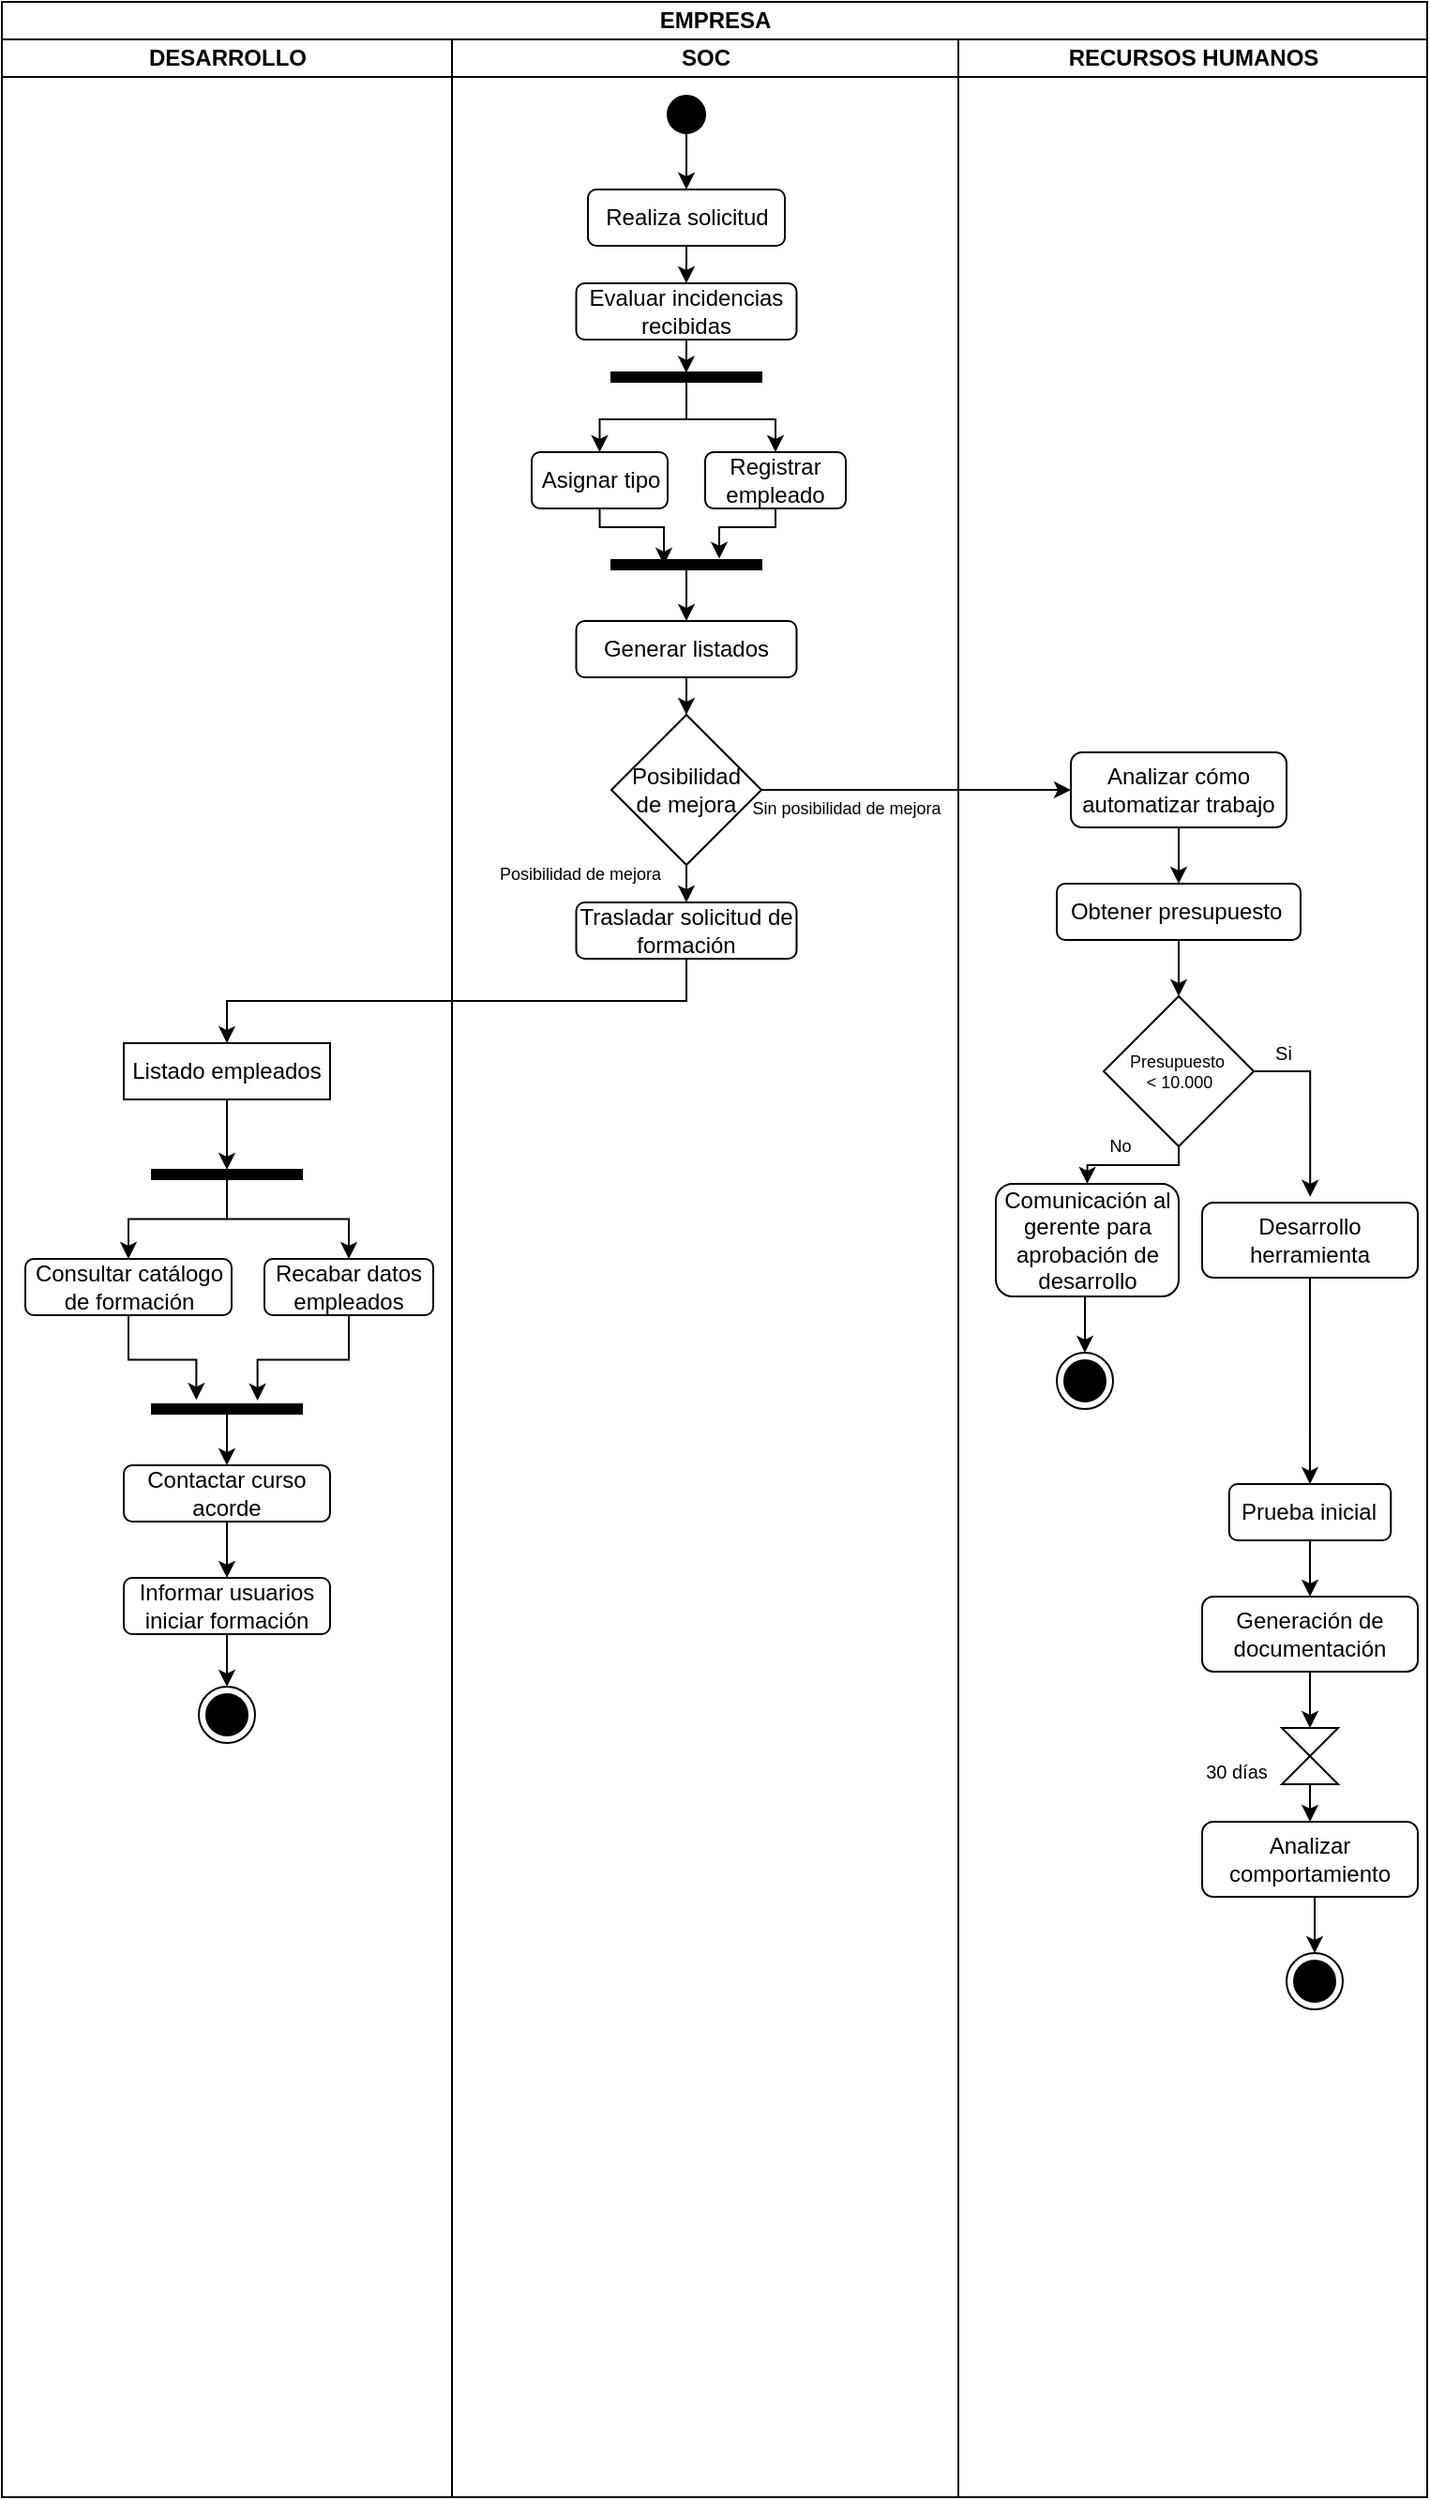 <mxfile version="26.0.13">
  <diagram name="Página-1" id="sdNi_nsgsEKor2iuiPly">
    <mxGraphModel dx="593" dy="394" grid="1" gridSize="10" guides="1" tooltips="1" connect="1" arrows="1" fold="1" page="1" pageScale="1" pageWidth="827" pageHeight="1169" math="0" shadow="0">
      <root>
        <mxCell id="0" />
        <mxCell id="1" parent="0" />
        <mxCell id="CA-idd_w_HMSI4FnSQef-1" value="EMPRESA" style="swimlane;childLayout=stackLayout;resizeParent=1;resizeParentMax=0;startSize=20;html=1;" vertex="1" parent="1">
          <mxGeometry x="30" y="10" width="760" height="1330" as="geometry" />
        </mxCell>
        <mxCell id="CA-idd_w_HMSI4FnSQef-3" value="DESARROLLO" style="swimlane;startSize=20;html=1;" vertex="1" parent="CA-idd_w_HMSI4FnSQef-1">
          <mxGeometry y="20" width="240" height="1310" as="geometry" />
        </mxCell>
        <mxCell id="CA-idd_w_HMSI4FnSQef-67" style="edgeStyle=orthogonalEdgeStyle;rounded=0;orthogonalLoop=1;jettySize=auto;html=1;exitX=0.5;exitY=1;exitDx=0;exitDy=0;" edge="1" parent="CA-idd_w_HMSI4FnSQef-3" source="CA-idd_w_HMSI4FnSQef-64" target="CA-idd_w_HMSI4FnSQef-66">
          <mxGeometry relative="1" as="geometry" />
        </mxCell>
        <mxCell id="CA-idd_w_HMSI4FnSQef-64" value="Listado empleados" style="rounded=0;whiteSpace=wrap;html=1;" vertex="1" parent="CA-idd_w_HMSI4FnSQef-3">
          <mxGeometry x="65" y="535" width="110" height="30" as="geometry" />
        </mxCell>
        <mxCell id="CA-idd_w_HMSI4FnSQef-70" style="edgeStyle=orthogonalEdgeStyle;rounded=0;orthogonalLoop=1;jettySize=auto;html=1;entryX=0.5;entryY=0;entryDx=0;entryDy=0;" edge="1" parent="CA-idd_w_HMSI4FnSQef-3" source="CA-idd_w_HMSI4FnSQef-66" target="CA-idd_w_HMSI4FnSQef-68">
          <mxGeometry relative="1" as="geometry" />
        </mxCell>
        <mxCell id="CA-idd_w_HMSI4FnSQef-71" style="edgeStyle=orthogonalEdgeStyle;rounded=0;orthogonalLoop=1;jettySize=auto;html=1;entryX=0.5;entryY=0;entryDx=0;entryDy=0;" edge="1" parent="CA-idd_w_HMSI4FnSQef-3" source="CA-idd_w_HMSI4FnSQef-66" target="CA-idd_w_HMSI4FnSQef-69">
          <mxGeometry relative="1" as="geometry" />
        </mxCell>
        <mxCell id="CA-idd_w_HMSI4FnSQef-66" value="" style="html=1;points=[];perimeter=orthogonalPerimeter;fillColor=strokeColor;rotation=90;" vertex="1" parent="CA-idd_w_HMSI4FnSQef-3">
          <mxGeometry x="117.5" y="565" width="5" height="80" as="geometry" />
        </mxCell>
        <mxCell id="CA-idd_w_HMSI4FnSQef-68" value="Consultar catálogo de formación" style="rounded=1;whiteSpace=wrap;html=1;" vertex="1" parent="CA-idd_w_HMSI4FnSQef-3">
          <mxGeometry x="12.5" y="650" width="110" height="30" as="geometry" />
        </mxCell>
        <mxCell id="CA-idd_w_HMSI4FnSQef-69" value="Recabar datos empleados" style="rounded=1;whiteSpace=wrap;html=1;" vertex="1" parent="CA-idd_w_HMSI4FnSQef-3">
          <mxGeometry x="140" y="650" width="90" height="30" as="geometry" />
        </mxCell>
        <mxCell id="CA-idd_w_HMSI4FnSQef-76" style="edgeStyle=orthogonalEdgeStyle;rounded=0;orthogonalLoop=1;jettySize=auto;html=1;entryX=0.5;entryY=0;entryDx=0;entryDy=0;" edge="1" parent="CA-idd_w_HMSI4FnSQef-3" source="CA-idd_w_HMSI4FnSQef-72" target="CA-idd_w_HMSI4FnSQef-75">
          <mxGeometry relative="1" as="geometry" />
        </mxCell>
        <mxCell id="CA-idd_w_HMSI4FnSQef-72" value="" style="html=1;points=[];perimeter=orthogonalPerimeter;fillColor=strokeColor;rotation=90;" vertex="1" parent="CA-idd_w_HMSI4FnSQef-3">
          <mxGeometry x="117.5" y="690" width="5" height="80" as="geometry" />
        </mxCell>
        <mxCell id="CA-idd_w_HMSI4FnSQef-73" style="edgeStyle=orthogonalEdgeStyle;rounded=0;orthogonalLoop=1;jettySize=auto;html=1;exitX=0.5;exitY=1;exitDx=0;exitDy=0;entryX=-0.467;entryY=0.704;entryDx=0;entryDy=0;entryPerimeter=0;" edge="1" parent="CA-idd_w_HMSI4FnSQef-3" source="CA-idd_w_HMSI4FnSQef-68" target="CA-idd_w_HMSI4FnSQef-72">
          <mxGeometry relative="1" as="geometry" />
        </mxCell>
        <mxCell id="CA-idd_w_HMSI4FnSQef-74" style="edgeStyle=orthogonalEdgeStyle;rounded=0;orthogonalLoop=1;jettySize=auto;html=1;exitX=0.5;exitY=1;exitDx=0;exitDy=0;entryX=-0.4;entryY=0.296;entryDx=0;entryDy=0;entryPerimeter=0;" edge="1" parent="CA-idd_w_HMSI4FnSQef-3" source="CA-idd_w_HMSI4FnSQef-69" target="CA-idd_w_HMSI4FnSQef-72">
          <mxGeometry relative="1" as="geometry" />
        </mxCell>
        <mxCell id="CA-idd_w_HMSI4FnSQef-78" style="edgeStyle=orthogonalEdgeStyle;rounded=0;orthogonalLoop=1;jettySize=auto;html=1;entryX=0.5;entryY=0;entryDx=0;entryDy=0;" edge="1" parent="CA-idd_w_HMSI4FnSQef-3" source="CA-idd_w_HMSI4FnSQef-75" target="CA-idd_w_HMSI4FnSQef-77">
          <mxGeometry relative="1" as="geometry" />
        </mxCell>
        <mxCell id="CA-idd_w_HMSI4FnSQef-75" value="Contactar curso acorde" style="rounded=1;whiteSpace=wrap;html=1;" vertex="1" parent="CA-idd_w_HMSI4FnSQef-3">
          <mxGeometry x="65" y="760" width="110" height="30" as="geometry" />
        </mxCell>
        <mxCell id="CA-idd_w_HMSI4FnSQef-80" style="edgeStyle=orthogonalEdgeStyle;rounded=0;orthogonalLoop=1;jettySize=auto;html=1;entryX=0.5;entryY=0;entryDx=0;entryDy=0;" edge="1" parent="CA-idd_w_HMSI4FnSQef-3" source="CA-idd_w_HMSI4FnSQef-77" target="CA-idd_w_HMSI4FnSQef-79">
          <mxGeometry relative="1" as="geometry" />
        </mxCell>
        <mxCell id="CA-idd_w_HMSI4FnSQef-77" value="Informar usuarios iniciar formación" style="rounded=1;whiteSpace=wrap;html=1;" vertex="1" parent="CA-idd_w_HMSI4FnSQef-3">
          <mxGeometry x="65" y="820" width="110" height="30" as="geometry" />
        </mxCell>
        <mxCell id="CA-idd_w_HMSI4FnSQef-79" value="" style="ellipse;html=1;shape=endState;fillColor=strokeColor;" vertex="1" parent="CA-idd_w_HMSI4FnSQef-3">
          <mxGeometry x="105" y="878" width="30" height="30" as="geometry" />
        </mxCell>
        <mxCell id="CA-idd_w_HMSI4FnSQef-2" value="SOC" style="swimlane;startSize=20;html=1;" vertex="1" parent="CA-idd_w_HMSI4FnSQef-1">
          <mxGeometry x="240" y="20" width="270" height="1310" as="geometry" />
        </mxCell>
        <mxCell id="CA-idd_w_HMSI4FnSQef-8" style="edgeStyle=orthogonalEdgeStyle;rounded=0;orthogonalLoop=1;jettySize=auto;html=1;exitX=0.5;exitY=1;exitDx=0;exitDy=0;entryX=0.5;entryY=0;entryDx=0;entryDy=0;" edge="1" parent="CA-idd_w_HMSI4FnSQef-2" source="CA-idd_w_HMSI4FnSQef-5" target="CA-idd_w_HMSI4FnSQef-6">
          <mxGeometry relative="1" as="geometry" />
        </mxCell>
        <mxCell id="CA-idd_w_HMSI4FnSQef-5" value="" style="ellipse;fillColor=strokeColor;html=1;" vertex="1" parent="CA-idd_w_HMSI4FnSQef-2">
          <mxGeometry x="115" y="30" width="20" height="20" as="geometry" />
        </mxCell>
        <mxCell id="CA-idd_w_HMSI4FnSQef-9" style="edgeStyle=orthogonalEdgeStyle;rounded=0;orthogonalLoop=1;jettySize=auto;html=1;exitX=0.5;exitY=1;exitDx=0;exitDy=0;entryX=0.5;entryY=0;entryDx=0;entryDy=0;" edge="1" parent="CA-idd_w_HMSI4FnSQef-2" source="CA-idd_w_HMSI4FnSQef-6" target="CA-idd_w_HMSI4FnSQef-7">
          <mxGeometry relative="1" as="geometry" />
        </mxCell>
        <mxCell id="CA-idd_w_HMSI4FnSQef-6" value="Realiza solicitud" style="rounded=1;whiteSpace=wrap;html=1;" vertex="1" parent="CA-idd_w_HMSI4FnSQef-2">
          <mxGeometry x="72.5" y="80" width="105" height="30" as="geometry" />
        </mxCell>
        <mxCell id="CA-idd_w_HMSI4FnSQef-7" value="Evaluar incidencias recibidas" style="rounded=1;whiteSpace=wrap;html=1;" vertex="1" parent="CA-idd_w_HMSI4FnSQef-2">
          <mxGeometry x="66.25" y="130" width="117.5" height="30" as="geometry" />
        </mxCell>
        <mxCell id="CA-idd_w_HMSI4FnSQef-17" style="edgeStyle=orthogonalEdgeStyle;rounded=0;orthogonalLoop=1;jettySize=auto;html=1;" edge="1" parent="CA-idd_w_HMSI4FnSQef-2" source="CA-idd_w_HMSI4FnSQef-10" target="CA-idd_w_HMSI4FnSQef-15">
          <mxGeometry relative="1" as="geometry" />
        </mxCell>
        <mxCell id="CA-idd_w_HMSI4FnSQef-18" style="edgeStyle=orthogonalEdgeStyle;rounded=0;orthogonalLoop=1;jettySize=auto;html=1;entryX=0.5;entryY=0;entryDx=0;entryDy=0;" edge="1" parent="CA-idd_w_HMSI4FnSQef-2" source="CA-idd_w_HMSI4FnSQef-10" target="CA-idd_w_HMSI4FnSQef-16">
          <mxGeometry relative="1" as="geometry" />
        </mxCell>
        <mxCell id="CA-idd_w_HMSI4FnSQef-10" value="" style="html=1;points=[];perimeter=orthogonalPerimeter;fillColor=strokeColor;rotation=90;" vertex="1" parent="CA-idd_w_HMSI4FnSQef-2">
          <mxGeometry x="122.5" y="140" width="5" height="80" as="geometry" />
        </mxCell>
        <mxCell id="CA-idd_w_HMSI4FnSQef-13" style="edgeStyle=orthogonalEdgeStyle;rounded=0;orthogonalLoop=1;jettySize=auto;html=1;exitX=0.5;exitY=1;exitDx=0;exitDy=0;entryX=0.052;entryY=0.501;entryDx=0;entryDy=0;entryPerimeter=0;" edge="1" parent="CA-idd_w_HMSI4FnSQef-2" source="CA-idd_w_HMSI4FnSQef-7" target="CA-idd_w_HMSI4FnSQef-10">
          <mxGeometry relative="1" as="geometry" />
        </mxCell>
        <mxCell id="CA-idd_w_HMSI4FnSQef-15" value="Asignar tipo" style="rounded=1;whiteSpace=wrap;html=1;" vertex="1" parent="CA-idd_w_HMSI4FnSQef-2">
          <mxGeometry x="42.5" y="220" width="72.5" height="30" as="geometry" />
        </mxCell>
        <mxCell id="CA-idd_w_HMSI4FnSQef-16" value="Registrar empleado" style="rounded=1;whiteSpace=wrap;html=1;" vertex="1" parent="CA-idd_w_HMSI4FnSQef-2">
          <mxGeometry x="135" y="220" width="75" height="30" as="geometry" />
        </mxCell>
        <mxCell id="CA-idd_w_HMSI4FnSQef-26" style="edgeStyle=orthogonalEdgeStyle;rounded=0;orthogonalLoop=1;jettySize=auto;html=1;entryX=0.5;entryY=0;entryDx=0;entryDy=0;" edge="1" parent="CA-idd_w_HMSI4FnSQef-2" source="CA-idd_w_HMSI4FnSQef-19" target="CA-idd_w_HMSI4FnSQef-24">
          <mxGeometry relative="1" as="geometry" />
        </mxCell>
        <mxCell id="CA-idd_w_HMSI4FnSQef-19" value="" style="html=1;points=[];perimeter=orthogonalPerimeter;fillColor=strokeColor;rotation=90;" vertex="1" parent="CA-idd_w_HMSI4FnSQef-2">
          <mxGeometry x="122.5" y="240" width="5" height="80" as="geometry" />
        </mxCell>
        <mxCell id="CA-idd_w_HMSI4FnSQef-22" style="edgeStyle=orthogonalEdgeStyle;rounded=0;orthogonalLoop=1;jettySize=auto;html=1;exitX=0.5;exitY=1;exitDx=0;exitDy=0;entryX=-0.138;entryY=0.281;entryDx=0;entryDy=0;entryPerimeter=0;" edge="1" parent="CA-idd_w_HMSI4FnSQef-2" source="CA-idd_w_HMSI4FnSQef-16" target="CA-idd_w_HMSI4FnSQef-19">
          <mxGeometry relative="1" as="geometry">
            <Array as="points">
              <mxPoint x="173" y="260" />
              <mxPoint x="143" y="260" />
            </Array>
          </mxGeometry>
        </mxCell>
        <mxCell id="CA-idd_w_HMSI4FnSQef-23" style="edgeStyle=orthogonalEdgeStyle;rounded=0;orthogonalLoop=1;jettySize=auto;html=1;exitX=0.5;exitY=1;exitDx=0;exitDy=0;" edge="1" parent="CA-idd_w_HMSI4FnSQef-2" source="CA-idd_w_HMSI4FnSQef-15">
          <mxGeometry relative="1" as="geometry">
            <mxPoint x="113" y="280" as="targetPoint" />
            <Array as="points">
              <mxPoint x="79" y="260" />
              <mxPoint x="113" y="260" />
            </Array>
          </mxGeometry>
        </mxCell>
        <mxCell id="CA-idd_w_HMSI4FnSQef-27" style="edgeStyle=orthogonalEdgeStyle;rounded=0;orthogonalLoop=1;jettySize=auto;html=1;exitX=0.5;exitY=1;exitDx=0;exitDy=0;entryX=0.5;entryY=0;entryDx=0;entryDy=0;" edge="1" parent="CA-idd_w_HMSI4FnSQef-2" source="CA-idd_w_HMSI4FnSQef-24" target="CA-idd_w_HMSI4FnSQef-25">
          <mxGeometry relative="1" as="geometry" />
        </mxCell>
        <mxCell id="CA-idd_w_HMSI4FnSQef-24" value="Generar listados" style="rounded=1;whiteSpace=wrap;html=1;" vertex="1" parent="CA-idd_w_HMSI4FnSQef-2">
          <mxGeometry x="66.25" y="310" width="117.5" height="30" as="geometry" />
        </mxCell>
        <mxCell id="CA-idd_w_HMSI4FnSQef-29" style="edgeStyle=orthogonalEdgeStyle;rounded=0;orthogonalLoop=1;jettySize=auto;html=1;exitX=0.5;exitY=1;exitDx=0;exitDy=0;entryX=0.5;entryY=0;entryDx=0;entryDy=0;" edge="1" parent="CA-idd_w_HMSI4FnSQef-2" source="CA-idd_w_HMSI4FnSQef-25" target="CA-idd_w_HMSI4FnSQef-28">
          <mxGeometry relative="1" as="geometry" />
        </mxCell>
        <mxCell id="CA-idd_w_HMSI4FnSQef-25" value="Posibilidad&lt;div&gt;de mejora&lt;/div&gt;" style="rhombus;whiteSpace=wrap;html=1;" vertex="1" parent="CA-idd_w_HMSI4FnSQef-2">
          <mxGeometry x="85" y="360" width="80" height="80" as="geometry" />
        </mxCell>
        <mxCell id="CA-idd_w_HMSI4FnSQef-28" value="Trasladar solicitud de formación" style="rounded=1;whiteSpace=wrap;html=1;" vertex="1" parent="CA-idd_w_HMSI4FnSQef-2">
          <mxGeometry x="66.25" y="460" width="117.5" height="30" as="geometry" />
        </mxCell>
        <mxCell id="CA-idd_w_HMSI4FnSQef-30" value="Posibilidad de mejora" style="text;html=1;align=center;verticalAlign=middle;resizable=0;points=[];autosize=1;strokeColor=none;fillColor=none;fontSize=9;" vertex="1" parent="CA-idd_w_HMSI4FnSQef-2">
          <mxGeometry x="12.5" y="435" width="110" height="20" as="geometry" />
        </mxCell>
        <mxCell id="CA-idd_w_HMSI4FnSQef-33" value="Sin posibilidad de mejora" style="text;html=1;align=center;verticalAlign=middle;resizable=0;points=[];autosize=1;strokeColor=none;fillColor=none;fontSize=9;" vertex="1" parent="CA-idd_w_HMSI4FnSQef-2">
          <mxGeometry x="150" y="400" width="120" height="20" as="geometry" />
        </mxCell>
        <mxCell id="CA-idd_w_HMSI4FnSQef-32" style="edgeStyle=orthogonalEdgeStyle;rounded=0;orthogonalLoop=1;jettySize=auto;html=1;exitX=1;exitY=0.5;exitDx=0;exitDy=0;entryX=0;entryY=0.5;entryDx=0;entryDy=0;" edge="1" parent="CA-idd_w_HMSI4FnSQef-1" source="CA-idd_w_HMSI4FnSQef-25" target="CA-idd_w_HMSI4FnSQef-31">
          <mxGeometry relative="1" as="geometry" />
        </mxCell>
        <mxCell id="CA-idd_w_HMSI4FnSQef-4" value="RECURSOS HUMANOS" style="swimlane;startSize=20;html=1;" vertex="1" parent="CA-idd_w_HMSI4FnSQef-1">
          <mxGeometry x="510" y="20" width="250" height="1310" as="geometry" />
        </mxCell>
        <mxCell id="CA-idd_w_HMSI4FnSQef-35" style="edgeStyle=orthogonalEdgeStyle;rounded=0;orthogonalLoop=1;jettySize=auto;html=1;exitX=0.5;exitY=1;exitDx=0;exitDy=0;entryX=0.5;entryY=0;entryDx=0;entryDy=0;" edge="1" parent="CA-idd_w_HMSI4FnSQef-4" source="CA-idd_w_HMSI4FnSQef-31" target="CA-idd_w_HMSI4FnSQef-34">
          <mxGeometry relative="1" as="geometry" />
        </mxCell>
        <mxCell id="CA-idd_w_HMSI4FnSQef-31" value="Analizar cómo automatizar trabajo" style="rounded=1;whiteSpace=wrap;html=1;" vertex="1" parent="CA-idd_w_HMSI4FnSQef-4">
          <mxGeometry x="60" y="380" width="115" height="40" as="geometry" />
        </mxCell>
        <mxCell id="CA-idd_w_HMSI4FnSQef-38" value="" style="edgeStyle=orthogonalEdgeStyle;rounded=0;orthogonalLoop=1;jettySize=auto;html=1;entryX=0.5;entryY=0;entryDx=0;entryDy=0;" edge="1" parent="CA-idd_w_HMSI4FnSQef-4" source="CA-idd_w_HMSI4FnSQef-34" target="CA-idd_w_HMSI4FnSQef-39">
          <mxGeometry relative="1" as="geometry">
            <mxPoint x="117.5" y="535" as="targetPoint" />
          </mxGeometry>
        </mxCell>
        <mxCell id="CA-idd_w_HMSI4FnSQef-34" value="Obtener presupuesto&amp;nbsp;" style="rounded=1;whiteSpace=wrap;html=1;" vertex="1" parent="CA-idd_w_HMSI4FnSQef-4">
          <mxGeometry x="52.5" y="450" width="130" height="30" as="geometry" />
        </mxCell>
        <mxCell id="CA-idd_w_HMSI4FnSQef-48" style="edgeStyle=orthogonalEdgeStyle;rounded=0;orthogonalLoop=1;jettySize=auto;html=1;exitX=0.5;exitY=1;exitDx=0;exitDy=0;entryX=0.5;entryY=0;entryDx=0;entryDy=0;" edge="1" parent="CA-idd_w_HMSI4FnSQef-4" source="CA-idd_w_HMSI4FnSQef-39" target="CA-idd_w_HMSI4FnSQef-43">
          <mxGeometry relative="1" as="geometry">
            <Array as="points">
              <mxPoint x="117" y="600" />
              <mxPoint x="69" y="600" />
            </Array>
          </mxGeometry>
        </mxCell>
        <mxCell id="CA-idd_w_HMSI4FnSQef-39" value="Presupuesto&amp;nbsp;&lt;div&gt;&amp;lt; 10.000&lt;/div&gt;" style="rhombus;whiteSpace=wrap;html=1;fontSize=9;" vertex="1" parent="CA-idd_w_HMSI4FnSQef-4">
          <mxGeometry x="77.5" y="510" width="80" height="80" as="geometry" />
        </mxCell>
        <mxCell id="CA-idd_w_HMSI4FnSQef-46" style="edgeStyle=orthogonalEdgeStyle;rounded=0;orthogonalLoop=1;jettySize=auto;html=1;exitX=0.5;exitY=1;exitDx=0;exitDy=0;entryX=0.5;entryY=0;entryDx=0;entryDy=0;" edge="1" parent="CA-idd_w_HMSI4FnSQef-4" source="CA-idd_w_HMSI4FnSQef-43" target="CA-idd_w_HMSI4FnSQef-45">
          <mxGeometry relative="1" as="geometry" />
        </mxCell>
        <mxCell id="CA-idd_w_HMSI4FnSQef-43" value="Comunicación al gerente para aprobación de desarrollo" style="rounded=1;whiteSpace=wrap;html=1;" vertex="1" parent="CA-idd_w_HMSI4FnSQef-4">
          <mxGeometry x="20" y="610" width="97.5" height="60" as="geometry" />
        </mxCell>
        <mxCell id="CA-idd_w_HMSI4FnSQef-45" value="" style="ellipse;html=1;shape=endState;fillColor=strokeColor;" vertex="1" parent="CA-idd_w_HMSI4FnSQef-4">
          <mxGeometry x="52.5" y="700" width="30" height="30" as="geometry" />
        </mxCell>
        <mxCell id="CA-idd_w_HMSI4FnSQef-47" value="No" style="text;html=1;align=center;verticalAlign=middle;resizable=0;points=[];autosize=1;strokeColor=none;fillColor=none;fontSize=9;" vertex="1" parent="CA-idd_w_HMSI4FnSQef-4">
          <mxGeometry x="66.25" y="580" width="40" height="20" as="geometry" />
        </mxCell>
        <mxCell id="CA-idd_w_HMSI4FnSQef-53" style="edgeStyle=orthogonalEdgeStyle;rounded=0;orthogonalLoop=1;jettySize=auto;html=1;exitX=0.5;exitY=1;exitDx=0;exitDy=0;entryX=0.5;entryY=0;entryDx=0;entryDy=0;" edge="1" parent="CA-idd_w_HMSI4FnSQef-4" source="CA-idd_w_HMSI4FnSQef-49" target="CA-idd_w_HMSI4FnSQef-54">
          <mxGeometry relative="1" as="geometry">
            <mxPoint x="132.514" y="787.5" as="targetPoint" />
          </mxGeometry>
        </mxCell>
        <mxCell id="CA-idd_w_HMSI4FnSQef-49" value="Desarrollo herramienta" style="rounded=1;whiteSpace=wrap;html=1;" vertex="1" parent="CA-idd_w_HMSI4FnSQef-4">
          <mxGeometry x="130" y="620" width="115" height="40" as="geometry" />
        </mxCell>
        <mxCell id="CA-idd_w_HMSI4FnSQef-50" style="edgeStyle=orthogonalEdgeStyle;rounded=0;orthogonalLoop=1;jettySize=auto;html=1;exitX=1;exitY=0.5;exitDx=0;exitDy=0;entryX=0.501;entryY=-0.078;entryDx=0;entryDy=0;entryPerimeter=0;" edge="1" parent="CA-idd_w_HMSI4FnSQef-4" source="CA-idd_w_HMSI4FnSQef-39" target="CA-idd_w_HMSI4FnSQef-49">
          <mxGeometry relative="1" as="geometry" />
        </mxCell>
        <mxCell id="CA-idd_w_HMSI4FnSQef-51" value="Si" style="text;html=1;align=center;verticalAlign=middle;resizable=0;points=[];autosize=1;strokeColor=none;fillColor=none;fontSize=10;" vertex="1" parent="CA-idd_w_HMSI4FnSQef-4">
          <mxGeometry x="157.5" y="525" width="30" height="30" as="geometry" />
        </mxCell>
        <mxCell id="CA-idd_w_HMSI4FnSQef-56" style="edgeStyle=orthogonalEdgeStyle;rounded=0;orthogonalLoop=1;jettySize=auto;html=1;exitX=0.5;exitY=1;exitDx=0;exitDy=0;entryX=0.5;entryY=0;entryDx=0;entryDy=0;" edge="1" parent="CA-idd_w_HMSI4FnSQef-4" source="CA-idd_w_HMSI4FnSQef-54" target="CA-idd_w_HMSI4FnSQef-55">
          <mxGeometry relative="1" as="geometry" />
        </mxCell>
        <mxCell id="CA-idd_w_HMSI4FnSQef-54" value="Prueba inicial" style="rounded=1;whiteSpace=wrap;html=1;" vertex="1" parent="CA-idd_w_HMSI4FnSQef-4">
          <mxGeometry x="144.38" y="770" width="86.25" height="30" as="geometry" />
        </mxCell>
        <mxCell id="CA-idd_w_HMSI4FnSQef-58" style="edgeStyle=orthogonalEdgeStyle;rounded=0;orthogonalLoop=1;jettySize=auto;html=1;exitX=0.5;exitY=1;exitDx=0;exitDy=0;entryX=0.5;entryY=0;entryDx=0;entryDy=0;" edge="1" parent="CA-idd_w_HMSI4FnSQef-4" source="CA-idd_w_HMSI4FnSQef-55" target="CA-idd_w_HMSI4FnSQef-57">
          <mxGeometry relative="1" as="geometry" />
        </mxCell>
        <mxCell id="CA-idd_w_HMSI4FnSQef-55" value="Generación de documentación" style="rounded=1;whiteSpace=wrap;html=1;" vertex="1" parent="CA-idd_w_HMSI4FnSQef-4">
          <mxGeometry x="130.01" y="830" width="115" height="40" as="geometry" />
        </mxCell>
        <mxCell id="CA-idd_w_HMSI4FnSQef-60" style="edgeStyle=orthogonalEdgeStyle;rounded=0;orthogonalLoop=1;jettySize=auto;html=1;exitX=0.5;exitY=1;exitDx=0;exitDy=0;entryX=0.5;entryY=0;entryDx=0;entryDy=0;" edge="1" parent="CA-idd_w_HMSI4FnSQef-4" source="CA-idd_w_HMSI4FnSQef-57" target="CA-idd_w_HMSI4FnSQef-59">
          <mxGeometry relative="1" as="geometry" />
        </mxCell>
        <mxCell id="CA-idd_w_HMSI4FnSQef-57" value="" style="shape=collate;html=1;" vertex="1" parent="CA-idd_w_HMSI4FnSQef-4">
          <mxGeometry x="172.5" y="900" width="30" height="30" as="geometry" />
        </mxCell>
        <mxCell id="CA-idd_w_HMSI4FnSQef-62" style="edgeStyle=orthogonalEdgeStyle;rounded=0;orthogonalLoop=1;jettySize=auto;html=1;exitX=0.5;exitY=1;exitDx=0;exitDy=0;entryX=0.5;entryY=0;entryDx=0;entryDy=0;" edge="1" parent="CA-idd_w_HMSI4FnSQef-4" source="CA-idd_w_HMSI4FnSQef-59" target="CA-idd_w_HMSI4FnSQef-61">
          <mxGeometry relative="1" as="geometry" />
        </mxCell>
        <mxCell id="CA-idd_w_HMSI4FnSQef-59" value="Analizar comportamiento" style="rounded=1;whiteSpace=wrap;html=1;" vertex="1" parent="CA-idd_w_HMSI4FnSQef-4">
          <mxGeometry x="130.01" y="950" width="115" height="40" as="geometry" />
        </mxCell>
        <mxCell id="CA-idd_w_HMSI4FnSQef-61" value="" style="ellipse;html=1;shape=endState;fillColor=strokeColor;" vertex="1" parent="CA-idd_w_HMSI4FnSQef-4">
          <mxGeometry x="175" y="1020" width="30" height="30" as="geometry" />
        </mxCell>
        <mxCell id="CA-idd_w_HMSI4FnSQef-63" value="30 días" style="text;html=1;align=center;verticalAlign=middle;resizable=0;points=[];autosize=1;strokeColor=none;fillColor=none;fontSize=10;" vertex="1" parent="CA-idd_w_HMSI4FnSQef-4">
          <mxGeometry x="117.5" y="908" width="60" height="30" as="geometry" />
        </mxCell>
        <mxCell id="CA-idd_w_HMSI4FnSQef-65" style="edgeStyle=orthogonalEdgeStyle;rounded=0;orthogonalLoop=1;jettySize=auto;html=1;exitX=0.5;exitY=1;exitDx=0;exitDy=0;entryX=0.5;entryY=0;entryDx=0;entryDy=0;" edge="1" parent="CA-idd_w_HMSI4FnSQef-1" source="CA-idd_w_HMSI4FnSQef-28" target="CA-idd_w_HMSI4FnSQef-64">
          <mxGeometry relative="1" as="geometry" />
        </mxCell>
      </root>
    </mxGraphModel>
  </diagram>
</mxfile>
